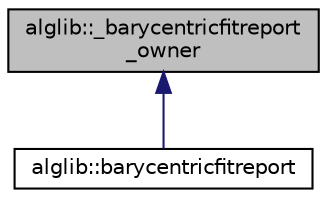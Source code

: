 digraph "alglib::_barycentricfitreport_owner"
{
  edge [fontname="Helvetica",fontsize="10",labelfontname="Helvetica",labelfontsize="10"];
  node [fontname="Helvetica",fontsize="10",shape=record];
  Node0 [label="alglib::_barycentricfitreport\l_owner",height=0.2,width=0.4,color="black", fillcolor="grey75", style="filled", fontcolor="black"];
  Node0 -> Node1 [dir="back",color="midnightblue",fontsize="10",style="solid",fontname="Helvetica"];
  Node1 [label="alglib::barycentricfitreport",height=0.2,width=0.4,color="black", fillcolor="white", style="filled",URL="$classalglib_1_1barycentricfitreport.html"];
}
